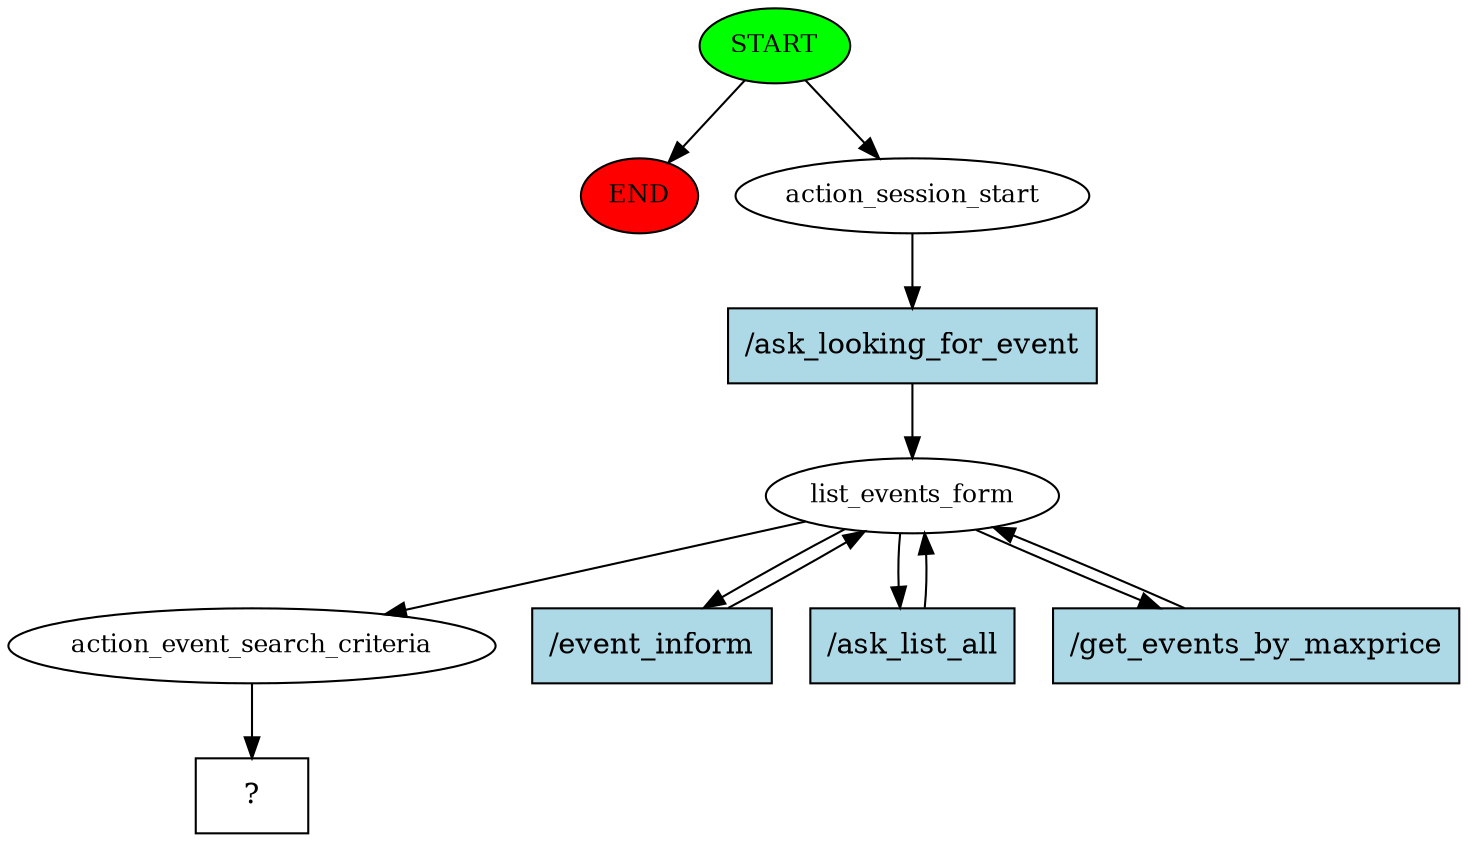 digraph  {
0 [class="start active", fillcolor=green, fontsize=12, label=START, style=filled];
"-1" [class=end, fillcolor=red, fontsize=12, label=END, style=filled];
1 [class=active, fontsize=12, label=action_session_start];
2 [class=active, fontsize=12, label=list_events_form];
6 [class=active, fontsize=12, label=action_event_search_criteria];
7 [class="intent dashed active", label="  ?  ", shape=rect];
8 [class="intent active", fillcolor=lightblue, label="/ask_looking_for_event", shape=rect, style=filled];
9 [class="intent active", fillcolor=lightblue, label="/event_inform", shape=rect, style=filled];
10 [class="intent active", fillcolor=lightblue, label="/ask_list_all", shape=rect, style=filled];
11 [class="intent active", fillcolor=lightblue, label="/get_events_by_maxprice", shape=rect, style=filled];
0 -> "-1"  [class="", key=NONE, label=""];
0 -> 1  [class=active, key=NONE, label=""];
1 -> 8  [class=active, key=0];
2 -> 6  [class=active, key=NONE, label=""];
2 -> 9  [class=active, key=0];
2 -> 10  [class=active, key=0];
2 -> 11  [class=active, key=0];
6 -> 7  [class=active, key=NONE, label=""];
8 -> 2  [class=active, key=0];
9 -> 2  [class=active, key=0];
10 -> 2  [class=active, key=0];
11 -> 2  [class=active, key=0];
}
